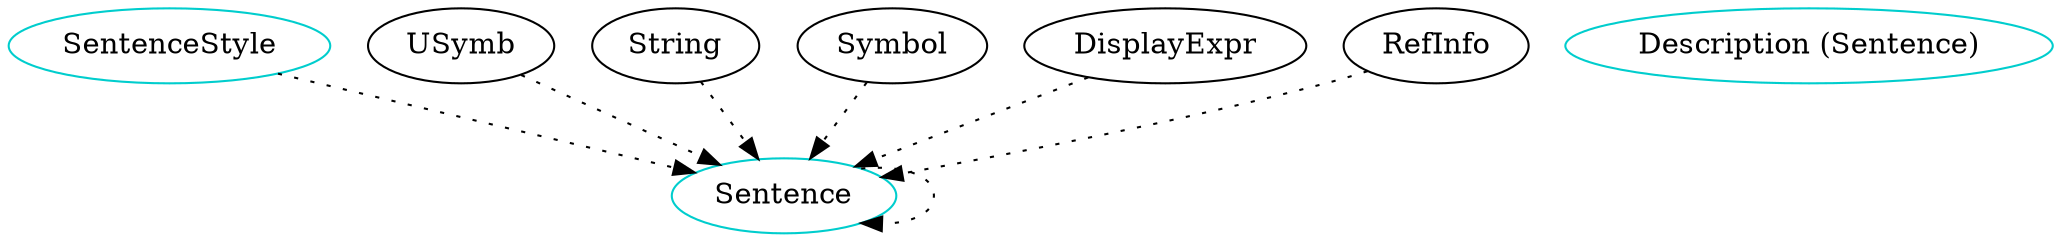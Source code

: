 digraph sentence {

    SentenceStyle -> Sentence [style="dotted"];
    USymb -> Sentence [style="dotted"];
    String -> Sentence [style="dotted"];
    Symbol -> Sentence [style="dotted"];
    DisplayExpr -> Sentence [style="dotted"];
    RefInfo -> Sentence [style="dotted"];
    Sentence -> Sentence [style="dotted"];


    /* definitions for each type component */
	Sentence 	    [shape=oval, color=cyan3, label="Sentence"];
	SentenceStyle	    [shape=oval, color=cyan3, label="SentenceStyle"];
    Desc                [shape=oval, color=cyan3, label="Description (Sentence)"];
}

/* dot -Tpng sample.dot -o sample.png */
